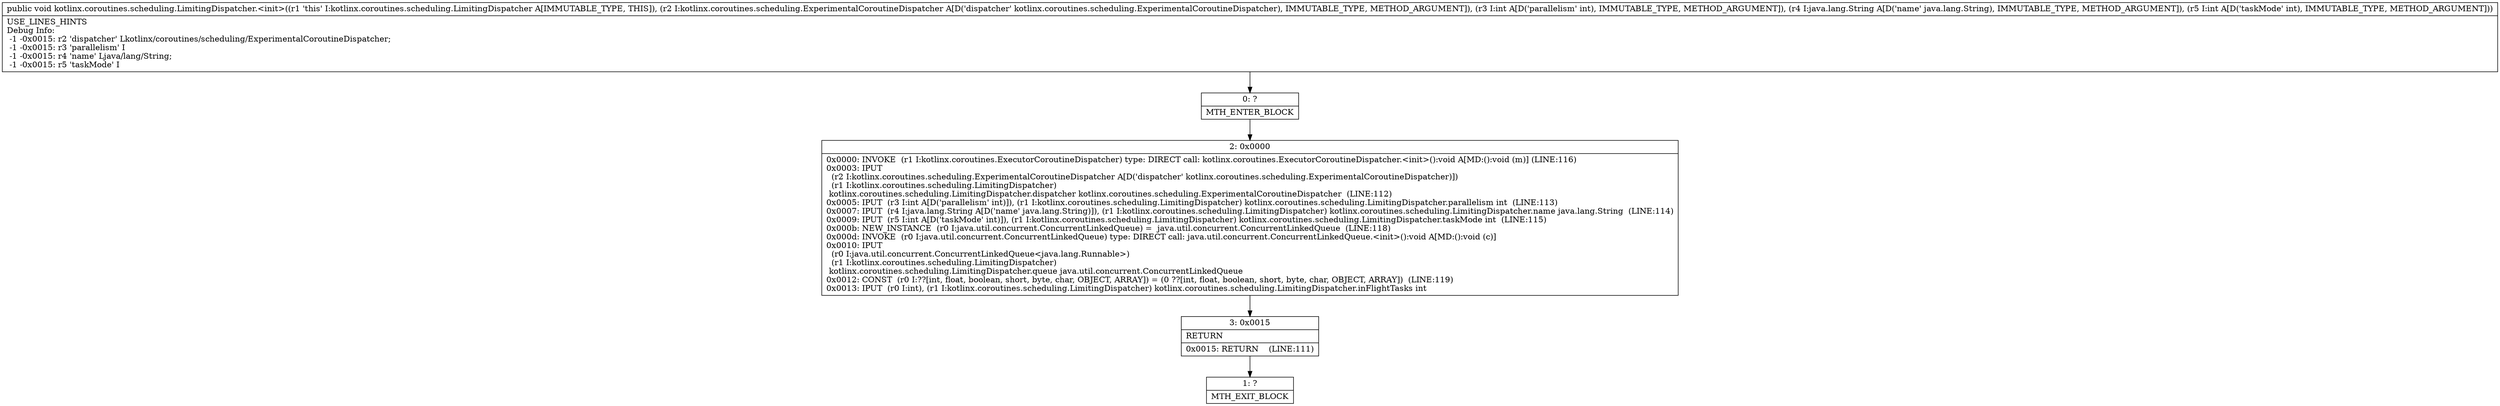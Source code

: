 digraph "CFG forkotlinx.coroutines.scheduling.LimitingDispatcher.\<init\>(Lkotlinx\/coroutines\/scheduling\/ExperimentalCoroutineDispatcher;ILjava\/lang\/String;I)V" {
Node_0 [shape=record,label="{0\:\ ?|MTH_ENTER_BLOCK\l}"];
Node_2 [shape=record,label="{2\:\ 0x0000|0x0000: INVOKE  (r1 I:kotlinx.coroutines.ExecutorCoroutineDispatcher) type: DIRECT call: kotlinx.coroutines.ExecutorCoroutineDispatcher.\<init\>():void A[MD:():void (m)] (LINE:116)\l0x0003: IPUT  \l  (r2 I:kotlinx.coroutines.scheduling.ExperimentalCoroutineDispatcher A[D('dispatcher' kotlinx.coroutines.scheduling.ExperimentalCoroutineDispatcher)])\l  (r1 I:kotlinx.coroutines.scheduling.LimitingDispatcher)\l kotlinx.coroutines.scheduling.LimitingDispatcher.dispatcher kotlinx.coroutines.scheduling.ExperimentalCoroutineDispatcher  (LINE:112)\l0x0005: IPUT  (r3 I:int A[D('parallelism' int)]), (r1 I:kotlinx.coroutines.scheduling.LimitingDispatcher) kotlinx.coroutines.scheduling.LimitingDispatcher.parallelism int  (LINE:113)\l0x0007: IPUT  (r4 I:java.lang.String A[D('name' java.lang.String)]), (r1 I:kotlinx.coroutines.scheduling.LimitingDispatcher) kotlinx.coroutines.scheduling.LimitingDispatcher.name java.lang.String  (LINE:114)\l0x0009: IPUT  (r5 I:int A[D('taskMode' int)]), (r1 I:kotlinx.coroutines.scheduling.LimitingDispatcher) kotlinx.coroutines.scheduling.LimitingDispatcher.taskMode int  (LINE:115)\l0x000b: NEW_INSTANCE  (r0 I:java.util.concurrent.ConcurrentLinkedQueue) =  java.util.concurrent.ConcurrentLinkedQueue  (LINE:118)\l0x000d: INVOKE  (r0 I:java.util.concurrent.ConcurrentLinkedQueue) type: DIRECT call: java.util.concurrent.ConcurrentLinkedQueue.\<init\>():void A[MD:():void (c)]\l0x0010: IPUT  \l  (r0 I:java.util.concurrent.ConcurrentLinkedQueue\<java.lang.Runnable\>)\l  (r1 I:kotlinx.coroutines.scheduling.LimitingDispatcher)\l kotlinx.coroutines.scheduling.LimitingDispatcher.queue java.util.concurrent.ConcurrentLinkedQueue \l0x0012: CONST  (r0 I:??[int, float, boolean, short, byte, char, OBJECT, ARRAY]) = (0 ??[int, float, boolean, short, byte, char, OBJECT, ARRAY])  (LINE:119)\l0x0013: IPUT  (r0 I:int), (r1 I:kotlinx.coroutines.scheduling.LimitingDispatcher) kotlinx.coroutines.scheduling.LimitingDispatcher.inFlightTasks int \l}"];
Node_3 [shape=record,label="{3\:\ 0x0015|RETURN\l|0x0015: RETURN    (LINE:111)\l}"];
Node_1 [shape=record,label="{1\:\ ?|MTH_EXIT_BLOCK\l}"];
MethodNode[shape=record,label="{public void kotlinx.coroutines.scheduling.LimitingDispatcher.\<init\>((r1 'this' I:kotlinx.coroutines.scheduling.LimitingDispatcher A[IMMUTABLE_TYPE, THIS]), (r2 I:kotlinx.coroutines.scheduling.ExperimentalCoroutineDispatcher A[D('dispatcher' kotlinx.coroutines.scheduling.ExperimentalCoroutineDispatcher), IMMUTABLE_TYPE, METHOD_ARGUMENT]), (r3 I:int A[D('parallelism' int), IMMUTABLE_TYPE, METHOD_ARGUMENT]), (r4 I:java.lang.String A[D('name' java.lang.String), IMMUTABLE_TYPE, METHOD_ARGUMENT]), (r5 I:int A[D('taskMode' int), IMMUTABLE_TYPE, METHOD_ARGUMENT]))  | USE_LINES_HINTS\lDebug Info:\l  \-1 \-0x0015: r2 'dispatcher' Lkotlinx\/coroutines\/scheduling\/ExperimentalCoroutineDispatcher;\l  \-1 \-0x0015: r3 'parallelism' I\l  \-1 \-0x0015: r4 'name' Ljava\/lang\/String;\l  \-1 \-0x0015: r5 'taskMode' I\l}"];
MethodNode -> Node_0;Node_0 -> Node_2;
Node_2 -> Node_3;
Node_3 -> Node_1;
}

